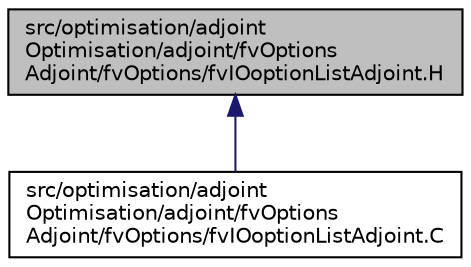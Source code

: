 digraph "src/optimisation/adjointOptimisation/adjoint/fvOptionsAdjoint/fvOptions/fvIOoptionListAdjoint.H"
{
  bgcolor="transparent";
  edge [fontname="Helvetica",fontsize="10",labelfontname="Helvetica",labelfontsize="10"];
  node [fontname="Helvetica",fontsize="10",shape=record];
  Node1 [label="src/optimisation/adjoint\lOptimisation/adjoint/fvOptions\lAdjoint/fvOptions/fvIOoptionListAdjoint.H",height=0.2,width=0.4,color="black", fillcolor="grey75", style="filled" fontcolor="black"];
  Node1 -> Node2 [dir="back",color="midnightblue",fontsize="10",style="solid",fontname="Helvetica"];
  Node2 [label="src/optimisation/adjoint\lOptimisation/adjoint/fvOptions\lAdjoint/fvOptions/fvIOoptionListAdjoint.C",height=0.2,width=0.4,color="black",URL="$fvIOoptionListAdjoint_8C.html"];
}
